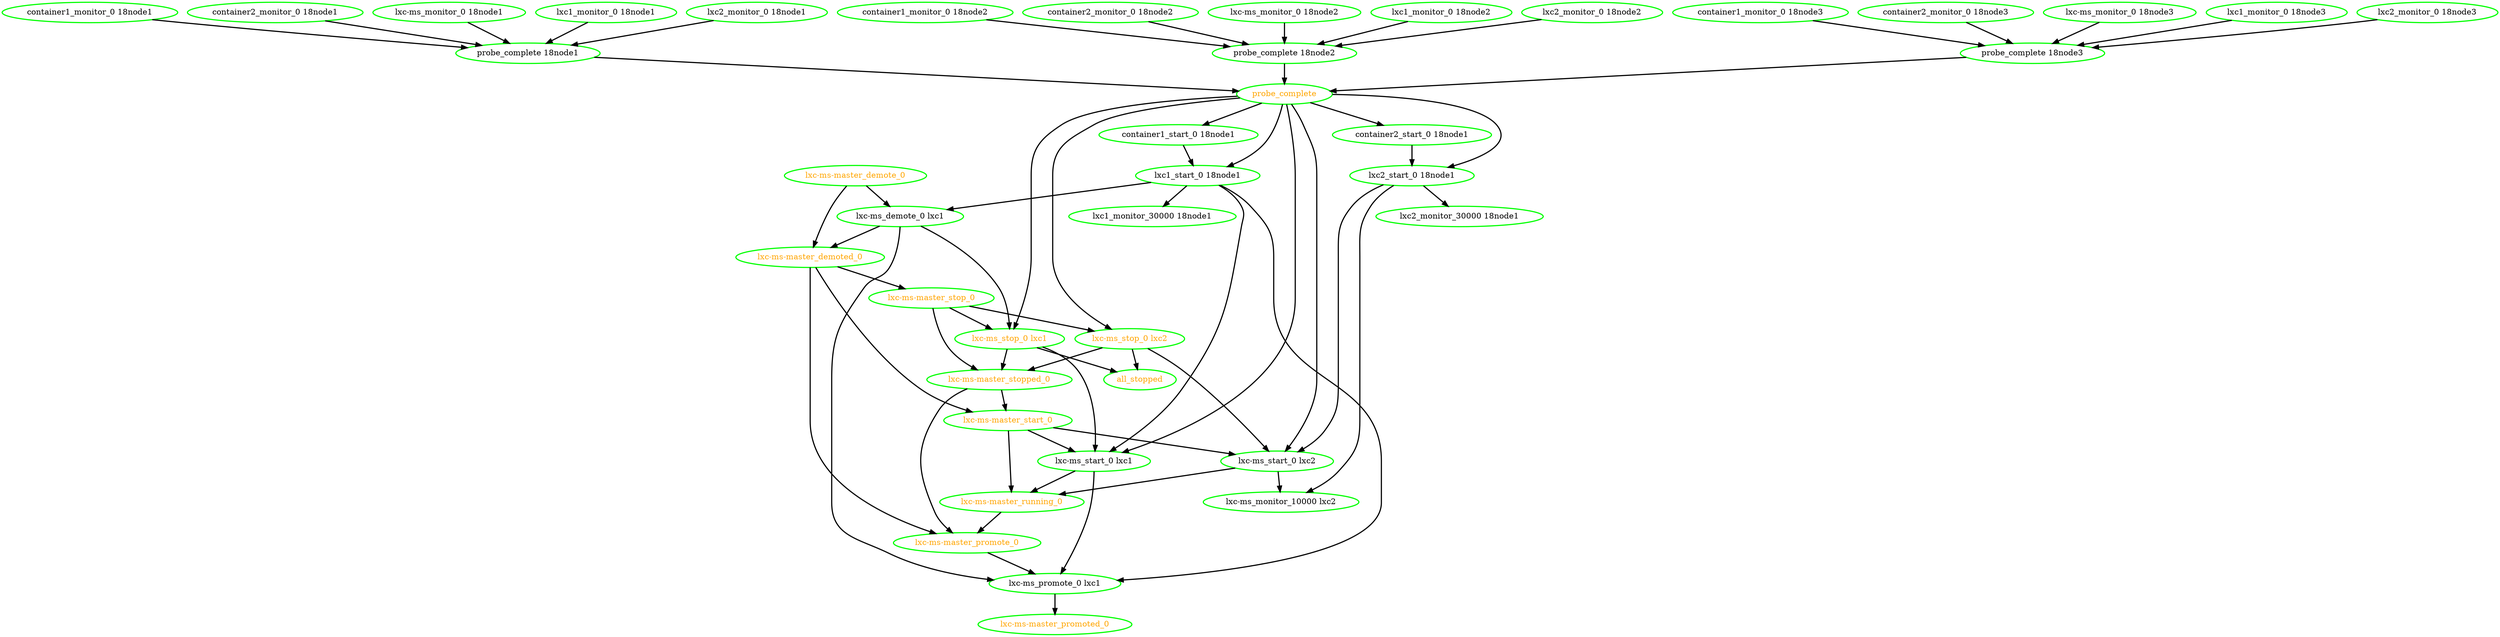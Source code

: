  digraph "g" {
"all_stopped" [ style=bold color="green" fontcolor="orange"]
"container1_monitor_0 18node1" -> "probe_complete 18node1" [ style = bold]
"container1_monitor_0 18node1" [ style=bold color="green" fontcolor="black"]
"container1_monitor_0 18node2" -> "probe_complete 18node2" [ style = bold]
"container1_monitor_0 18node2" [ style=bold color="green" fontcolor="black"]
"container1_monitor_0 18node3" -> "probe_complete 18node3" [ style = bold]
"container1_monitor_0 18node3" [ style=bold color="green" fontcolor="black"]
"container1_start_0 18node1" -> "lxc1_start_0 18node1" [ style = bold]
"container1_start_0 18node1" [ style=bold color="green" fontcolor="black"]
"container2_monitor_0 18node1" -> "probe_complete 18node1" [ style = bold]
"container2_monitor_0 18node1" [ style=bold color="green" fontcolor="black"]
"container2_monitor_0 18node2" -> "probe_complete 18node2" [ style = bold]
"container2_monitor_0 18node2" [ style=bold color="green" fontcolor="black"]
"container2_monitor_0 18node3" -> "probe_complete 18node3" [ style = bold]
"container2_monitor_0 18node3" [ style=bold color="green" fontcolor="black"]
"container2_start_0 18node1" -> "lxc2_start_0 18node1" [ style = bold]
"container2_start_0 18node1" [ style=bold color="green" fontcolor="black"]
"lxc-ms-master_demote_0" -> "lxc-ms-master_demoted_0" [ style = bold]
"lxc-ms-master_demote_0" -> "lxc-ms_demote_0 lxc1" [ style = bold]
"lxc-ms-master_demote_0" [ style=bold color="green" fontcolor="orange"]
"lxc-ms-master_demoted_0" -> "lxc-ms-master_promote_0" [ style = bold]
"lxc-ms-master_demoted_0" -> "lxc-ms-master_start_0" [ style = bold]
"lxc-ms-master_demoted_0" -> "lxc-ms-master_stop_0" [ style = bold]
"lxc-ms-master_demoted_0" [ style=bold color="green" fontcolor="orange"]
"lxc-ms-master_promote_0" -> "lxc-ms_promote_0 lxc1" [ style = bold]
"lxc-ms-master_promote_0" [ style=bold color="green" fontcolor="orange"]
"lxc-ms-master_promoted_0" [ style=bold color="green" fontcolor="orange"]
"lxc-ms-master_running_0" -> "lxc-ms-master_promote_0" [ style = bold]
"lxc-ms-master_running_0" [ style=bold color="green" fontcolor="orange"]
"lxc-ms-master_start_0" -> "lxc-ms-master_running_0" [ style = bold]
"lxc-ms-master_start_0" -> "lxc-ms_start_0 lxc1" [ style = bold]
"lxc-ms-master_start_0" -> "lxc-ms_start_0 lxc2" [ style = bold]
"lxc-ms-master_start_0" [ style=bold color="green" fontcolor="orange"]
"lxc-ms-master_stop_0" -> "lxc-ms-master_stopped_0" [ style = bold]
"lxc-ms-master_stop_0" -> "lxc-ms_stop_0 lxc1" [ style = bold]
"lxc-ms-master_stop_0" -> "lxc-ms_stop_0 lxc2" [ style = bold]
"lxc-ms-master_stop_0" [ style=bold color="green" fontcolor="orange"]
"lxc-ms-master_stopped_0" -> "lxc-ms-master_promote_0" [ style = bold]
"lxc-ms-master_stopped_0" -> "lxc-ms-master_start_0" [ style = bold]
"lxc-ms-master_stopped_0" [ style=bold color="green" fontcolor="orange"]
"lxc-ms_demote_0 lxc1" -> "lxc-ms-master_demoted_0" [ style = bold]
"lxc-ms_demote_0 lxc1" -> "lxc-ms_promote_0 lxc1" [ style = bold]
"lxc-ms_demote_0 lxc1" -> "lxc-ms_stop_0 lxc1" [ style = bold]
"lxc-ms_demote_0 lxc1" [ style=bold color="green" fontcolor="black"]
"lxc-ms_monitor_0 18node1" -> "probe_complete 18node1" [ style = bold]
"lxc-ms_monitor_0 18node1" [ style=bold color="green" fontcolor="black"]
"lxc-ms_monitor_0 18node2" -> "probe_complete 18node2" [ style = bold]
"lxc-ms_monitor_0 18node2" [ style=bold color="green" fontcolor="black"]
"lxc-ms_monitor_0 18node3" -> "probe_complete 18node3" [ style = bold]
"lxc-ms_monitor_0 18node3" [ style=bold color="green" fontcolor="black"]
"lxc-ms_monitor_10000 lxc2" [ style=bold color="green" fontcolor="black"]
"lxc-ms_promote_0 lxc1" -> "lxc-ms-master_promoted_0" [ style = bold]
"lxc-ms_promote_0 lxc1" [ style=bold color="green" fontcolor="black"]
"lxc-ms_start_0 lxc1" -> "lxc-ms-master_running_0" [ style = bold]
"lxc-ms_start_0 lxc1" -> "lxc-ms_promote_0 lxc1" [ style = bold]
"lxc-ms_start_0 lxc1" [ style=bold color="green" fontcolor="black"]
"lxc-ms_start_0 lxc2" -> "lxc-ms-master_running_0" [ style = bold]
"lxc-ms_start_0 lxc2" -> "lxc-ms_monitor_10000 lxc2" [ style = bold]
"lxc-ms_start_0 lxc2" [ style=bold color="green" fontcolor="black"]
"lxc-ms_stop_0 lxc1" -> "all_stopped" [ style = bold]
"lxc-ms_stop_0 lxc1" -> "lxc-ms-master_stopped_0" [ style = bold]
"lxc-ms_stop_0 lxc1" -> "lxc-ms_start_0 lxc1" [ style = bold]
"lxc-ms_stop_0 lxc1" [ style=bold color="green" fontcolor="orange"]
"lxc-ms_stop_0 lxc2" -> "all_stopped" [ style = bold]
"lxc-ms_stop_0 lxc2" -> "lxc-ms-master_stopped_0" [ style = bold]
"lxc-ms_stop_0 lxc2" -> "lxc-ms_start_0 lxc2" [ style = bold]
"lxc-ms_stop_0 lxc2" [ style=bold color="green" fontcolor="orange"]
"lxc1_monitor_0 18node1" -> "probe_complete 18node1" [ style = bold]
"lxc1_monitor_0 18node1" [ style=bold color="green" fontcolor="black"]
"lxc1_monitor_0 18node2" -> "probe_complete 18node2" [ style = bold]
"lxc1_monitor_0 18node2" [ style=bold color="green" fontcolor="black"]
"lxc1_monitor_0 18node3" -> "probe_complete 18node3" [ style = bold]
"lxc1_monitor_0 18node3" [ style=bold color="green" fontcolor="black"]
"lxc1_monitor_30000 18node1" [ style=bold color="green" fontcolor="black"]
"lxc1_start_0 18node1" -> "lxc-ms_demote_0 lxc1" [ style = bold]
"lxc1_start_0 18node1" -> "lxc-ms_promote_0 lxc1" [ style = bold]
"lxc1_start_0 18node1" -> "lxc-ms_start_0 lxc1" [ style = bold]
"lxc1_start_0 18node1" -> "lxc1_monitor_30000 18node1" [ style = bold]
"lxc1_start_0 18node1" [ style=bold color="green" fontcolor="black"]
"lxc2_monitor_0 18node1" -> "probe_complete 18node1" [ style = bold]
"lxc2_monitor_0 18node1" [ style=bold color="green" fontcolor="black"]
"lxc2_monitor_0 18node2" -> "probe_complete 18node2" [ style = bold]
"lxc2_monitor_0 18node2" [ style=bold color="green" fontcolor="black"]
"lxc2_monitor_0 18node3" -> "probe_complete 18node3" [ style = bold]
"lxc2_monitor_0 18node3" [ style=bold color="green" fontcolor="black"]
"lxc2_monitor_30000 18node1" [ style=bold color="green" fontcolor="black"]
"lxc2_start_0 18node1" -> "lxc-ms_monitor_10000 lxc2" [ style = bold]
"lxc2_start_0 18node1" -> "lxc-ms_start_0 lxc2" [ style = bold]
"lxc2_start_0 18node1" -> "lxc2_monitor_30000 18node1" [ style = bold]
"lxc2_start_0 18node1" [ style=bold color="green" fontcolor="black"]
"probe_complete 18node1" -> "probe_complete" [ style = bold]
"probe_complete 18node1" [ style=bold color="green" fontcolor="black"]
"probe_complete 18node2" -> "probe_complete" [ style = bold]
"probe_complete 18node2" [ style=bold color="green" fontcolor="black"]
"probe_complete 18node3" -> "probe_complete" [ style = bold]
"probe_complete 18node3" [ style=bold color="green" fontcolor="black"]
"probe_complete" -> "container1_start_0 18node1" [ style = bold]
"probe_complete" -> "container2_start_0 18node1" [ style = bold]
"probe_complete" -> "lxc-ms_start_0 lxc1" [ style = bold]
"probe_complete" -> "lxc-ms_start_0 lxc2" [ style = bold]
"probe_complete" -> "lxc-ms_stop_0 lxc1" [ style = bold]
"probe_complete" -> "lxc-ms_stop_0 lxc2" [ style = bold]
"probe_complete" -> "lxc1_start_0 18node1" [ style = bold]
"probe_complete" -> "lxc2_start_0 18node1" [ style = bold]
"probe_complete" [ style=bold color="green" fontcolor="orange"]
}
